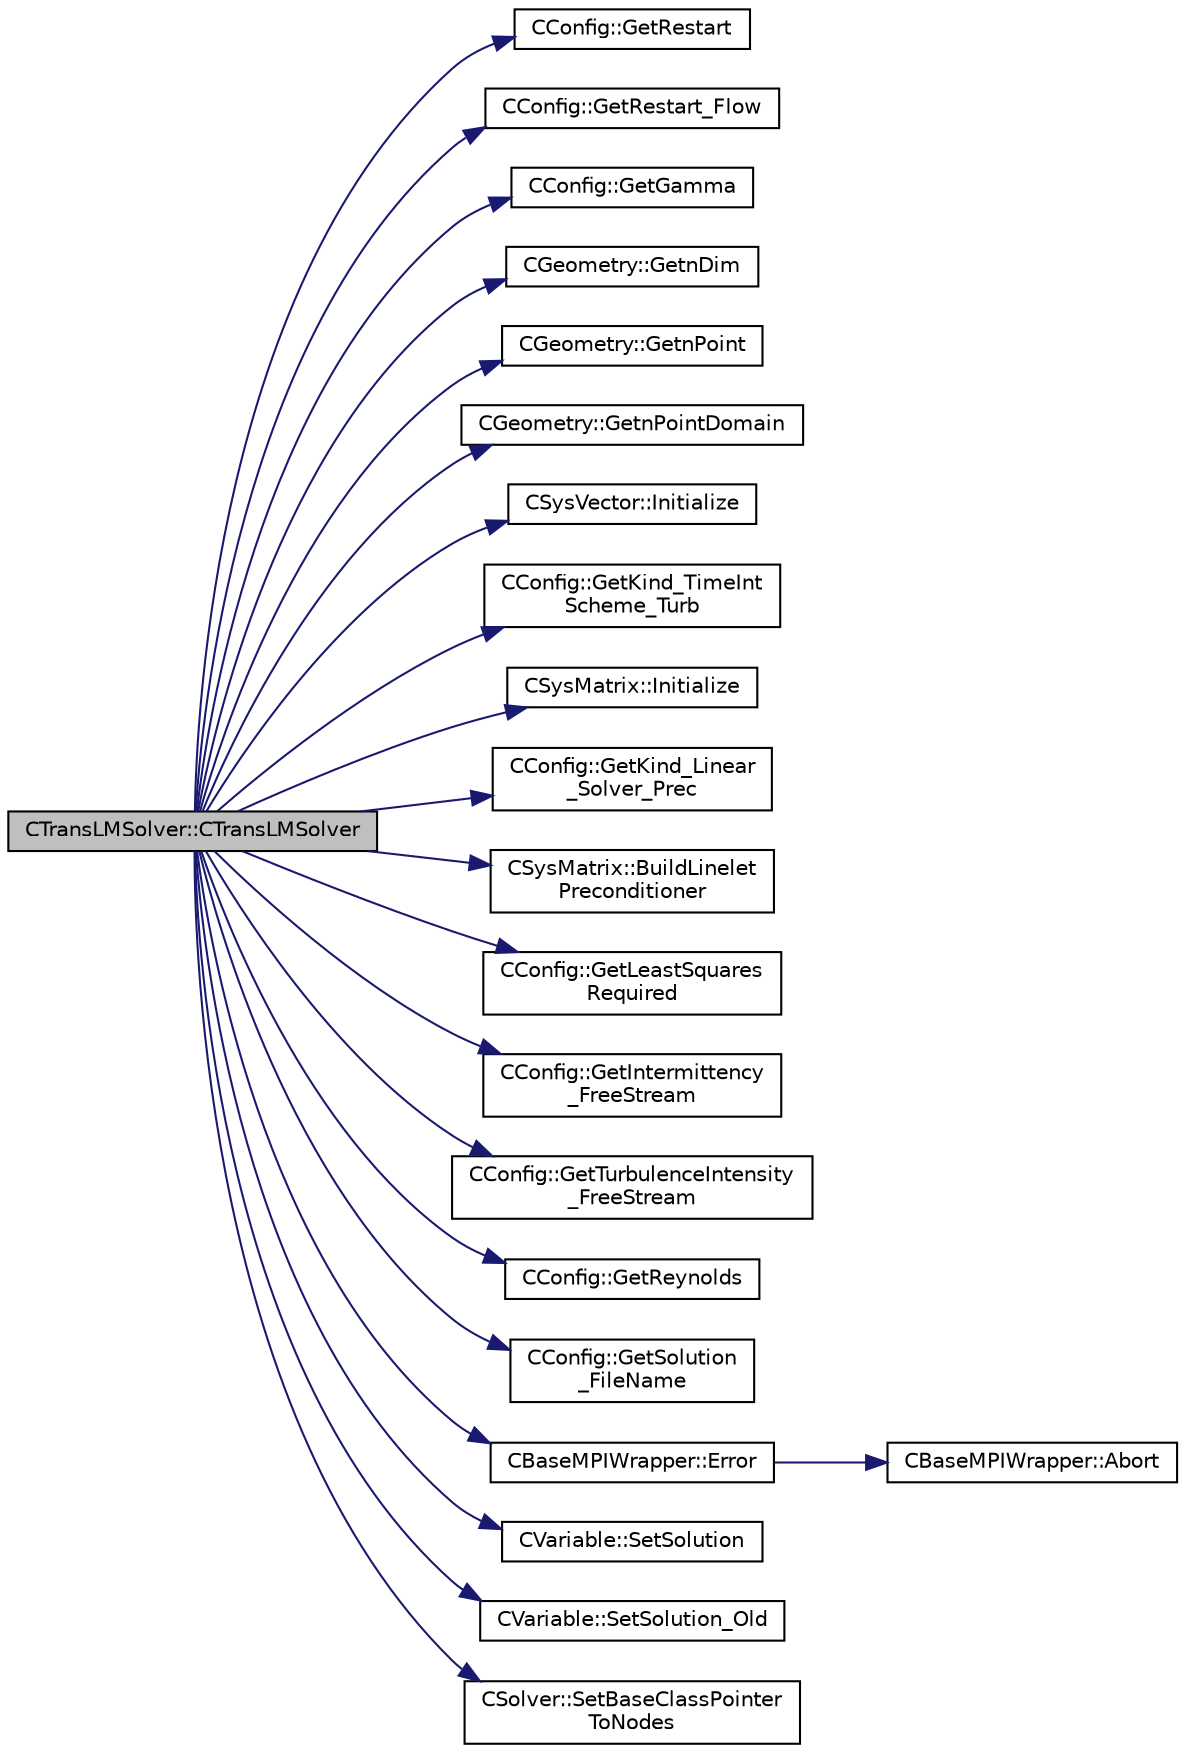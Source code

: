 digraph "CTransLMSolver::CTransLMSolver"
{
  edge [fontname="Helvetica",fontsize="10",labelfontname="Helvetica",labelfontsize="10"];
  node [fontname="Helvetica",fontsize="10",shape=record];
  rankdir="LR";
  Node2 [label="CTransLMSolver::CTransLMSolver",height=0.2,width=0.4,color="black", fillcolor="grey75", style="filled", fontcolor="black"];
  Node2 -> Node3 [color="midnightblue",fontsize="10",style="solid",fontname="Helvetica"];
  Node3 [label="CConfig::GetRestart",height=0.2,width=0.4,color="black", fillcolor="white", style="filled",URL="$class_c_config.html#ae2c8a1c09ca98735256b4ed53642ada5",tooltip="Provides the restart information. "];
  Node2 -> Node4 [color="midnightblue",fontsize="10",style="solid",fontname="Helvetica"];
  Node4 [label="CConfig::GetRestart_Flow",height=0.2,width=0.4,color="black", fillcolor="white", style="filled",URL="$class_c_config.html#a1d6062b05bfbe6e40564b6a92ec69bb7",tooltip="For some problems like adjoint or the linearized equations it is necessary to restart the flow soluti..."];
  Node2 -> Node5 [color="midnightblue",fontsize="10",style="solid",fontname="Helvetica"];
  Node5 [label="CConfig::GetGamma",height=0.2,width=0.4,color="black", fillcolor="white", style="filled",URL="$class_c_config.html#a5f01bbbd9c331ecea38eebbe9cc9cd4e",tooltip="Get the value of the Gamma of fluid (ratio of specific heats). "];
  Node2 -> Node6 [color="midnightblue",fontsize="10",style="solid",fontname="Helvetica"];
  Node6 [label="CGeometry::GetnDim",height=0.2,width=0.4,color="black", fillcolor="white", style="filled",URL="$class_c_geometry.html#a2af01006c0c4f74ba089582f1a3587fe",tooltip="Get number of coordinates. "];
  Node2 -> Node7 [color="midnightblue",fontsize="10",style="solid",fontname="Helvetica"];
  Node7 [label="CGeometry::GetnPoint",height=0.2,width=0.4,color="black", fillcolor="white", style="filled",URL="$class_c_geometry.html#aa68b666b38f4d2c7021736ae86940f44",tooltip="Get number of points. "];
  Node2 -> Node8 [color="midnightblue",fontsize="10",style="solid",fontname="Helvetica"];
  Node8 [label="CGeometry::GetnPointDomain",height=0.2,width=0.4,color="black", fillcolor="white", style="filled",URL="$class_c_geometry.html#a4fc7de3bff7b6f8c35717016d6f8fcb2",tooltip="Get number of real points (that belong to the domain). "];
  Node2 -> Node9 [color="midnightblue",fontsize="10",style="solid",fontname="Helvetica"];
  Node9 [label="CSysVector::Initialize",height=0.2,width=0.4,color="black", fillcolor="white", style="filled",URL="$class_c_sys_vector.html#a2b0568c6a0e39591ac7ab0e1e91ce10c",tooltip="Initialize the class. "];
  Node2 -> Node10 [color="midnightblue",fontsize="10",style="solid",fontname="Helvetica"];
  Node10 [label="CConfig::GetKind_TimeInt\lScheme_Turb",height=0.2,width=0.4,color="black", fillcolor="white", style="filled",URL="$class_c_config.html#a82efe7e60c3b0613fa496899340931a4",tooltip="Get the kind of integration scheme (implicit) for the turbulence equations. "];
  Node2 -> Node11 [color="midnightblue",fontsize="10",style="solid",fontname="Helvetica"];
  Node11 [label="CSysMatrix::Initialize",height=0.2,width=0.4,color="black", fillcolor="white", style="filled",URL="$class_c_sys_matrix.html#a26223555fd7147cfd6309a8030d40209",tooltip="Initializes sparse matrix system. "];
  Node2 -> Node12 [color="midnightblue",fontsize="10",style="solid",fontname="Helvetica"];
  Node12 [label="CConfig::GetKind_Linear\l_Solver_Prec",height=0.2,width=0.4,color="black", fillcolor="white", style="filled",URL="$class_c_config.html#a7c90d0e45bdd5e1fd059ed6778a5f1ee",tooltip="Get the kind of preconditioner for the implicit solver. "];
  Node2 -> Node13 [color="midnightblue",fontsize="10",style="solid",fontname="Helvetica"];
  Node13 [label="CSysMatrix::BuildLinelet\lPreconditioner",height=0.2,width=0.4,color="black", fillcolor="white", style="filled",URL="$class_c_sys_matrix.html#a0d094c6730c675d6c4b4c6eb5abff3fd",tooltip="Build the Linelet preconditioner. "];
  Node2 -> Node14 [color="midnightblue",fontsize="10",style="solid",fontname="Helvetica"];
  Node14 [label="CConfig::GetLeastSquares\lRequired",height=0.2,width=0.4,color="black", fillcolor="white", style="filled",URL="$class_c_config.html#afdc8329b2af30084c114199a1543b541",tooltip="Get flag for whether a least-squares gradient method is being applied. "];
  Node2 -> Node15 [color="midnightblue",fontsize="10",style="solid",fontname="Helvetica"];
  Node15 [label="CConfig::GetIntermittency\l_FreeStream",height=0.2,width=0.4,color="black", fillcolor="white", style="filled",URL="$class_c_config.html#a9a86ddd732405a58f485e693707683a0",tooltip="Get the value of the non-dimensionalized freestream intermittency. "];
  Node2 -> Node16 [color="midnightblue",fontsize="10",style="solid",fontname="Helvetica"];
  Node16 [label="CConfig::GetTurbulenceIntensity\l_FreeStream",height=0.2,width=0.4,color="black", fillcolor="white", style="filled",URL="$class_c_config.html#acab57b0918bd4f1d5b9893dcdf0f987c",tooltip="Get the value of the non-dimensionalized freestream turbulence intensity. "];
  Node2 -> Node17 [color="midnightblue",fontsize="10",style="solid",fontname="Helvetica"];
  Node17 [label="CConfig::GetReynolds",height=0.2,width=0.4,color="black", fillcolor="white", style="filled",URL="$class_c_config.html#a43d642b59f0e1dae7abd613f337f5cf4",tooltip="Get the Reynolds number. Dimensionless number that gives a measure of the ratio of inertial forces to..."];
  Node2 -> Node18 [color="midnightblue",fontsize="10",style="solid",fontname="Helvetica"];
  Node18 [label="CConfig::GetSolution\l_FileName",height=0.2,width=0.4,color="black", fillcolor="white", style="filled",URL="$class_c_config.html#a90d768708abc0f55180279efbea01485",tooltip="Get the name of the file with the solution of the flow problem. "];
  Node2 -> Node19 [color="midnightblue",fontsize="10",style="solid",fontname="Helvetica"];
  Node19 [label="CBaseMPIWrapper::Error",height=0.2,width=0.4,color="black", fillcolor="white", style="filled",URL="$class_c_base_m_p_i_wrapper.html#a04457c47629bda56704e6a8804833eeb"];
  Node19 -> Node20 [color="midnightblue",fontsize="10",style="solid",fontname="Helvetica"];
  Node20 [label="CBaseMPIWrapper::Abort",height=0.2,width=0.4,color="black", fillcolor="white", style="filled",URL="$class_c_base_m_p_i_wrapper.html#a21ef5681e2acb532d345e9bab173ef07"];
  Node2 -> Node21 [color="midnightblue",fontsize="10",style="solid",fontname="Helvetica"];
  Node21 [label="CVariable::SetSolution",height=0.2,width=0.4,color="black", fillcolor="white", style="filled",URL="$class_c_variable.html#a22fbbd7bc6491672843000644a05c6a5",tooltip="Set the value of the solution, all variables. "];
  Node2 -> Node22 [color="midnightblue",fontsize="10",style="solid",fontname="Helvetica"];
  Node22 [label="CVariable::SetSolution_Old",height=0.2,width=0.4,color="black", fillcolor="white", style="filled",URL="$class_c_variable.html#a6ee4d8d450971204cc054a33d6473732",tooltip="Set the value of the old solution. "];
  Node2 -> Node23 [color="midnightblue",fontsize="10",style="solid",fontname="Helvetica"];
  Node23 [label="CSolver::SetBaseClassPointer\lToNodes",height=0.2,width=0.4,color="black", fillcolor="white", style="filled",URL="$class_c_solver.html#ad982896202dae6e41bfd3568f597cf46",tooltip="Call this method to set \"base_nodes\" after the \"nodes\" variable of the derived solver is instantiated..."];
}
